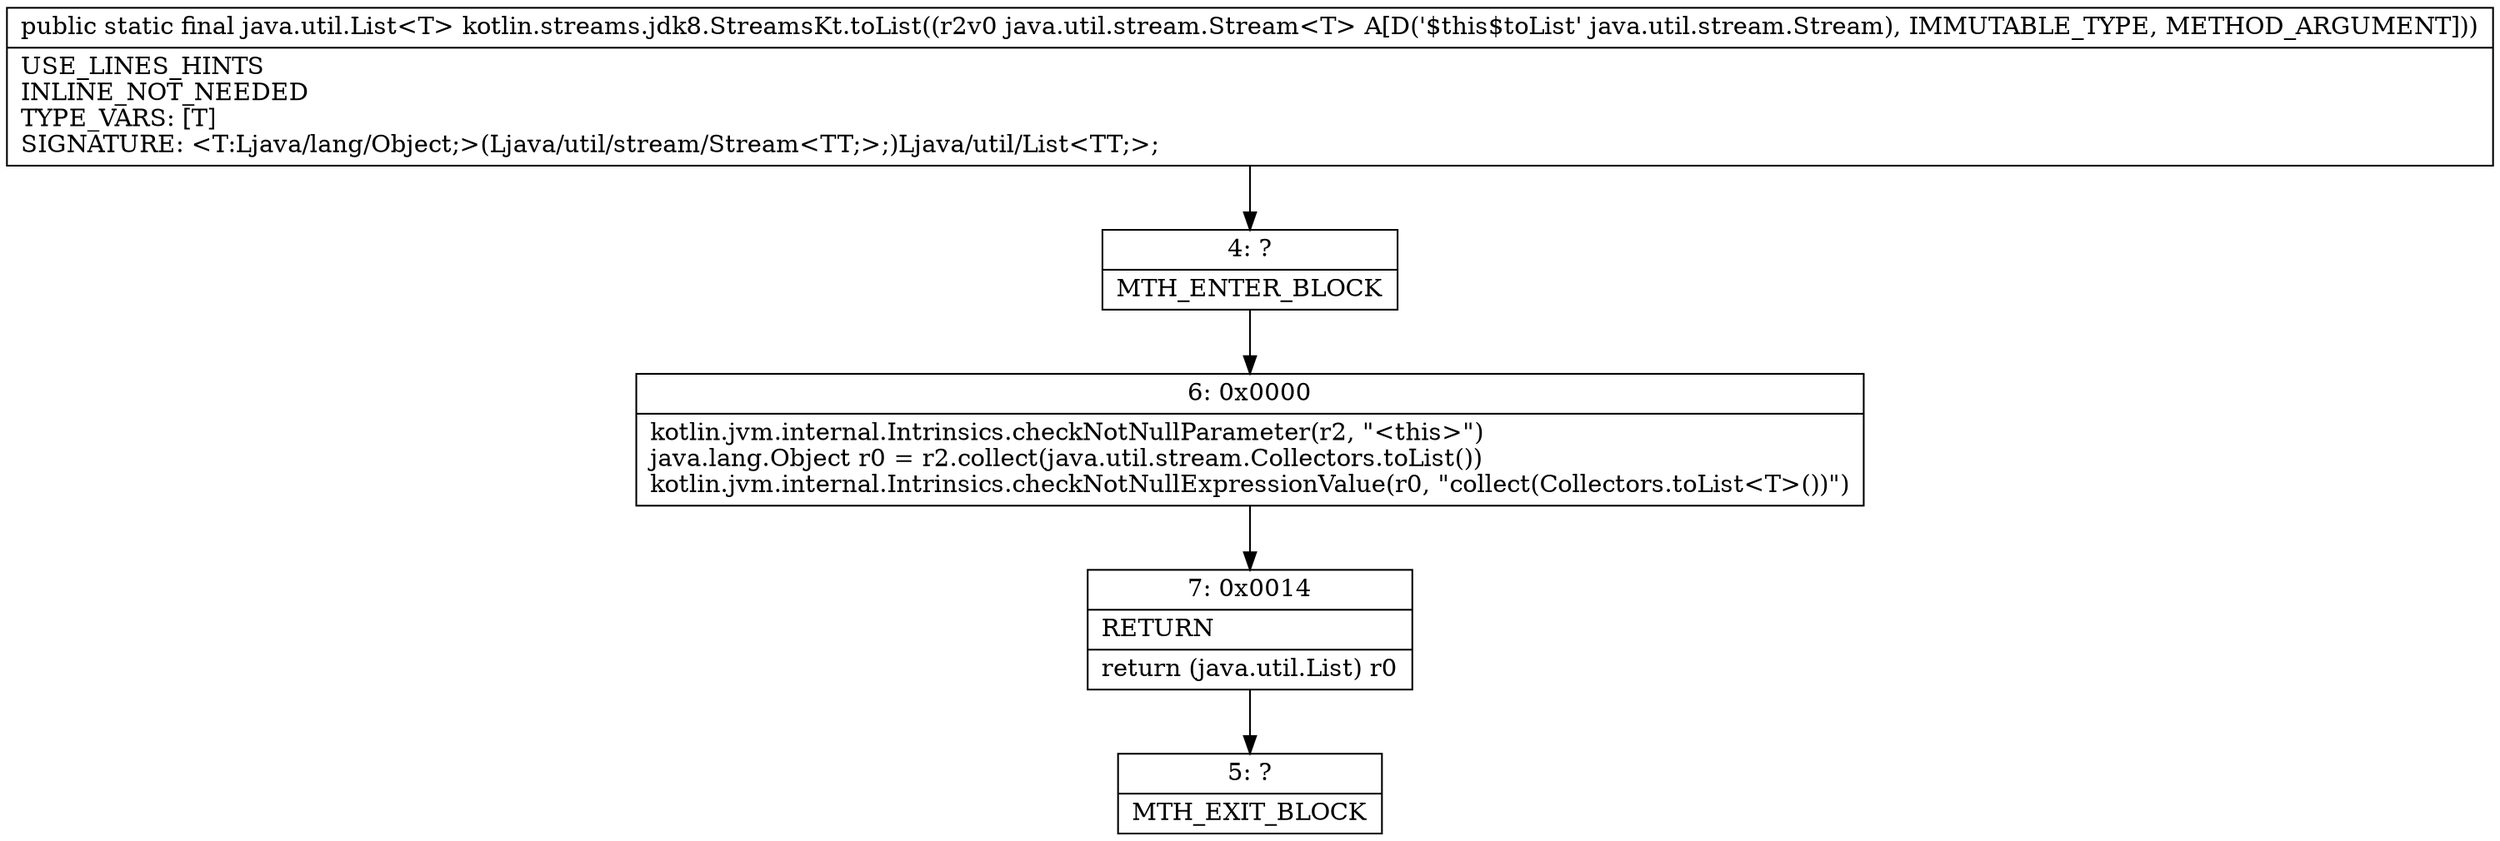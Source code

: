 digraph "CFG forkotlin.streams.jdk8.StreamsKt.toList(Ljava\/util\/stream\/Stream;)Ljava\/util\/List;" {
Node_4 [shape=record,label="{4\:\ ?|MTH_ENTER_BLOCK\l}"];
Node_6 [shape=record,label="{6\:\ 0x0000|kotlin.jvm.internal.Intrinsics.checkNotNullParameter(r2, \"\<this\>\")\ljava.lang.Object r0 = r2.collect(java.util.stream.Collectors.toList())\lkotlin.jvm.internal.Intrinsics.checkNotNullExpressionValue(r0, \"collect(Collectors.toList\<T\>())\")\l}"];
Node_7 [shape=record,label="{7\:\ 0x0014|RETURN\l|return (java.util.List) r0\l}"];
Node_5 [shape=record,label="{5\:\ ?|MTH_EXIT_BLOCK\l}"];
MethodNode[shape=record,label="{public static final java.util.List\<T\> kotlin.streams.jdk8.StreamsKt.toList((r2v0 java.util.stream.Stream\<T\> A[D('$this$toList' java.util.stream.Stream), IMMUTABLE_TYPE, METHOD_ARGUMENT]))  | USE_LINES_HINTS\lINLINE_NOT_NEEDED\lTYPE_VARS: [T]\lSIGNATURE: \<T:Ljava\/lang\/Object;\>(Ljava\/util\/stream\/Stream\<TT;\>;)Ljava\/util\/List\<TT;\>;\l}"];
MethodNode -> Node_4;Node_4 -> Node_6;
Node_6 -> Node_7;
Node_7 -> Node_5;
}

